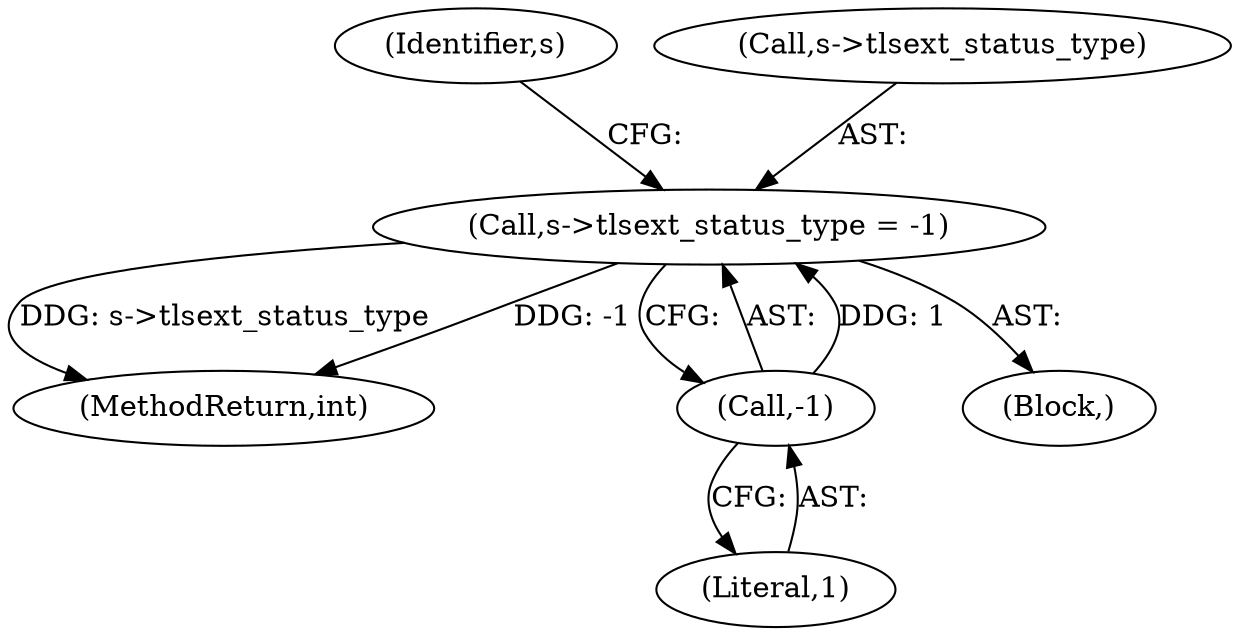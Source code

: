 digraph "0_openssl_2c0d295e26306e15a92eb23a84a1802005c1c137@pointer" {
"1000141" [label="(Call,s->tlsext_status_type = -1)"];
"1000145" [label="(Call,-1)"];
"1000141" [label="(Call,s->tlsext_status_type = -1)"];
"1000150" [label="(Identifier,s)"];
"1000145" [label="(Call,-1)"];
"1001268" [label="(MethodReturn,int)"];
"1000142" [label="(Call,s->tlsext_status_type)"];
"1000119" [label="(Block,)"];
"1000146" [label="(Literal,1)"];
"1000141" -> "1000119"  [label="AST: "];
"1000141" -> "1000145"  [label="CFG: "];
"1000142" -> "1000141"  [label="AST: "];
"1000145" -> "1000141"  [label="AST: "];
"1000150" -> "1000141"  [label="CFG: "];
"1000141" -> "1001268"  [label="DDG: s->tlsext_status_type"];
"1000141" -> "1001268"  [label="DDG: -1"];
"1000145" -> "1000141"  [label="DDG: 1"];
"1000145" -> "1000146"  [label="CFG: "];
"1000146" -> "1000145"  [label="AST: "];
}
